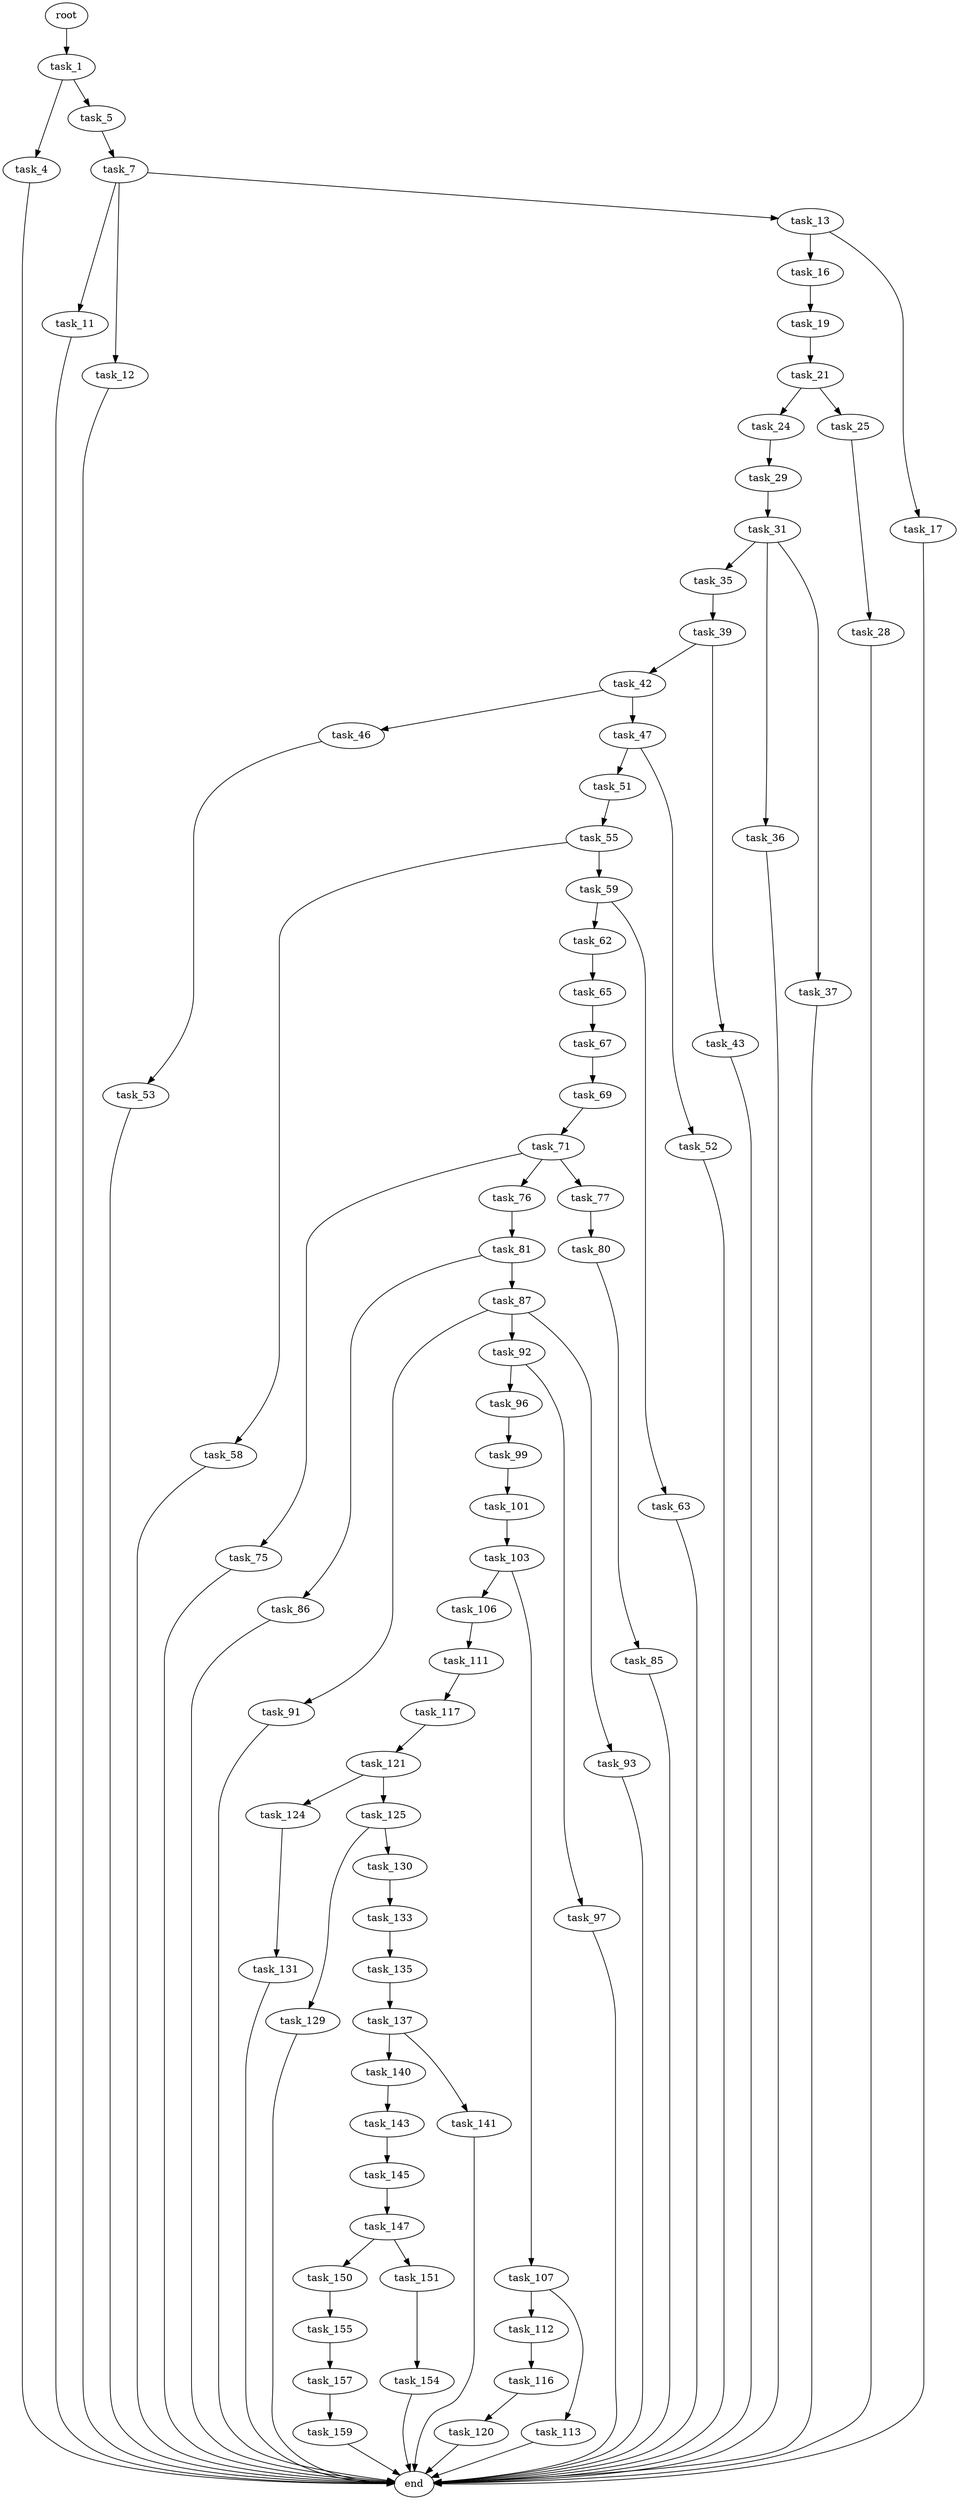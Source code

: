 digraph G {
  root [size="0.000000"];
  task_1 [size="231928233984.000000"];
  task_4 [size="7204861718.000000"];
  task_5 [size="234165897313.000000"];
  end [size="0.000000"];
  task_7 [size="835471767780.000000"];
  task_11 [size="92244316885.000000"];
  task_12 [size="1613558388.000000"];
  task_13 [size="106924758365.000000"];
  task_16 [size="9080332621.000000"];
  task_17 [size="152637709791.000000"];
  task_19 [size="368293445632.000000"];
  task_21 [size="368293445632.000000"];
  task_24 [size="368293445632.000000"];
  task_25 [size="11577799544.000000"];
  task_29 [size="13426064715.000000"];
  task_28 [size="134217728000.000000"];
  task_31 [size="118036108604.000000"];
  task_35 [size="119075615340.000000"];
  task_36 [size="231928233984.000000"];
  task_37 [size="28328860835.000000"];
  task_39 [size="24133808346.000000"];
  task_42 [size="8203061462.000000"];
  task_43 [size="215076003139.000000"];
  task_46 [size="9070563772.000000"];
  task_47 [size="494030929601.000000"];
  task_53 [size="42372271753.000000"];
  task_51 [size="254649045665.000000"];
  task_52 [size="549755813888.000000"];
  task_55 [size="76556878548.000000"];
  task_58 [size="141673585294.000000"];
  task_59 [size="782757789696.000000"];
  task_62 [size="5016586488.000000"];
  task_63 [size="8589934592.000000"];
  task_65 [size="134217728000.000000"];
  task_67 [size="231928233984.000000"];
  task_69 [size="531364460276.000000"];
  task_71 [size="549755813888.000000"];
  task_75 [size="11352138242.000000"];
  task_76 [size="1722055322.000000"];
  task_77 [size="134217728000.000000"];
  task_81 [size="1073741824000.000000"];
  task_80 [size="15759907453.000000"];
  task_85 [size="18034331319.000000"];
  task_86 [size="1073741824000.000000"];
  task_87 [size="368293445632.000000"];
  task_91 [size="10116265838.000000"];
  task_92 [size="549755813888.000000"];
  task_93 [size="549755813888.000000"];
  task_96 [size="28991029248.000000"];
  task_97 [size="368293445632.000000"];
  task_99 [size="134217728000.000000"];
  task_101 [size="709299865560.000000"];
  task_103 [size="134217728000.000000"];
  task_106 [size="4394600852.000000"];
  task_107 [size="20965513806.000000"];
  task_111 [size="101192273640.000000"];
  task_112 [size="920113344499.000000"];
  task_113 [size="1217858319877.000000"];
  task_117 [size="5787457546.000000"];
  task_116 [size="549755813888.000000"];
  task_120 [size="264907738329.000000"];
  task_121 [size="231928233984.000000"];
  task_124 [size="28991029248.000000"];
  task_125 [size="68719476736.000000"];
  task_131 [size="28991029248.000000"];
  task_129 [size="1073741824000.000000"];
  task_130 [size="8589934592.000000"];
  task_133 [size="12225578724.000000"];
  task_135 [size="316851931832.000000"];
  task_137 [size="60211934386.000000"];
  task_140 [size="1073741824000.000000"];
  task_141 [size="930144988679.000000"];
  task_143 [size="68719476736.000000"];
  task_145 [size="1073741824000.000000"];
  task_147 [size="368293445632.000000"];
  task_150 [size="7863302357.000000"];
  task_151 [size="10238432245.000000"];
  task_155 [size="1290400381040.000000"];
  task_154 [size="6421360860.000000"];
  task_157 [size="1414102897531.000000"];
  task_159 [size="216728663801.000000"];

  root -> task_1 [size="1.000000"];
  task_1 -> task_4 [size="301989888.000000"];
  task_1 -> task_5 [size="301989888.000000"];
  task_4 -> end [size="1.000000"];
  task_5 -> task_7 [size="411041792.000000"];
  task_7 -> task_11 [size="536870912.000000"];
  task_7 -> task_12 [size="536870912.000000"];
  task_7 -> task_13 [size="536870912.000000"];
  task_11 -> end [size="1.000000"];
  task_12 -> end [size="1.000000"];
  task_13 -> task_16 [size="209715200.000000"];
  task_13 -> task_17 [size="209715200.000000"];
  task_16 -> task_19 [size="411041792.000000"];
  task_17 -> end [size="1.000000"];
  task_19 -> task_21 [size="411041792.000000"];
  task_21 -> task_24 [size="411041792.000000"];
  task_21 -> task_25 [size="411041792.000000"];
  task_24 -> task_29 [size="411041792.000000"];
  task_25 -> task_28 [size="838860800.000000"];
  task_29 -> task_31 [size="33554432.000000"];
  task_28 -> end [size="1.000000"];
  task_31 -> task_35 [size="209715200.000000"];
  task_31 -> task_36 [size="209715200.000000"];
  task_31 -> task_37 [size="209715200.000000"];
  task_35 -> task_39 [size="134217728.000000"];
  task_36 -> end [size="1.000000"];
  task_37 -> end [size="1.000000"];
  task_39 -> task_42 [size="536870912.000000"];
  task_39 -> task_43 [size="536870912.000000"];
  task_42 -> task_46 [size="301989888.000000"];
  task_42 -> task_47 [size="301989888.000000"];
  task_43 -> end [size="1.000000"];
  task_46 -> task_53 [size="536870912.000000"];
  task_47 -> task_51 [size="411041792.000000"];
  task_47 -> task_52 [size="411041792.000000"];
  task_53 -> end [size="1.000000"];
  task_51 -> task_55 [size="679477248.000000"];
  task_52 -> end [size="1.000000"];
  task_55 -> task_58 [size="134217728.000000"];
  task_55 -> task_59 [size="134217728.000000"];
  task_58 -> end [size="1.000000"];
  task_59 -> task_62 [size="679477248.000000"];
  task_59 -> task_63 [size="679477248.000000"];
  task_62 -> task_65 [size="536870912.000000"];
  task_63 -> end [size="1.000000"];
  task_65 -> task_67 [size="209715200.000000"];
  task_67 -> task_69 [size="301989888.000000"];
  task_69 -> task_71 [size="536870912.000000"];
  task_71 -> task_75 [size="536870912.000000"];
  task_71 -> task_76 [size="536870912.000000"];
  task_71 -> task_77 [size="536870912.000000"];
  task_75 -> end [size="1.000000"];
  task_76 -> task_81 [size="134217728.000000"];
  task_77 -> task_80 [size="209715200.000000"];
  task_81 -> task_86 [size="838860800.000000"];
  task_81 -> task_87 [size="838860800.000000"];
  task_80 -> task_85 [size="301989888.000000"];
  task_85 -> end [size="1.000000"];
  task_86 -> end [size="1.000000"];
  task_87 -> task_91 [size="411041792.000000"];
  task_87 -> task_92 [size="411041792.000000"];
  task_87 -> task_93 [size="411041792.000000"];
  task_91 -> end [size="1.000000"];
  task_92 -> task_96 [size="536870912.000000"];
  task_92 -> task_97 [size="536870912.000000"];
  task_93 -> end [size="1.000000"];
  task_96 -> task_99 [size="75497472.000000"];
  task_97 -> end [size="1.000000"];
  task_99 -> task_101 [size="209715200.000000"];
  task_101 -> task_103 [size="536870912.000000"];
  task_103 -> task_106 [size="209715200.000000"];
  task_103 -> task_107 [size="209715200.000000"];
  task_106 -> task_111 [size="134217728.000000"];
  task_107 -> task_112 [size="838860800.000000"];
  task_107 -> task_113 [size="838860800.000000"];
  task_111 -> task_117 [size="134217728.000000"];
  task_112 -> task_116 [size="679477248.000000"];
  task_113 -> end [size="1.000000"];
  task_117 -> task_121 [size="679477248.000000"];
  task_116 -> task_120 [size="536870912.000000"];
  task_120 -> end [size="1.000000"];
  task_121 -> task_124 [size="301989888.000000"];
  task_121 -> task_125 [size="301989888.000000"];
  task_124 -> task_131 [size="75497472.000000"];
  task_125 -> task_129 [size="134217728.000000"];
  task_125 -> task_130 [size="134217728.000000"];
  task_131 -> end [size="1.000000"];
  task_129 -> end [size="1.000000"];
  task_130 -> task_133 [size="33554432.000000"];
  task_133 -> task_135 [size="209715200.000000"];
  task_135 -> task_137 [size="411041792.000000"];
  task_137 -> task_140 [size="209715200.000000"];
  task_137 -> task_141 [size="209715200.000000"];
  task_140 -> task_143 [size="838860800.000000"];
  task_141 -> end [size="1.000000"];
  task_143 -> task_145 [size="134217728.000000"];
  task_145 -> task_147 [size="838860800.000000"];
  task_147 -> task_150 [size="411041792.000000"];
  task_147 -> task_151 [size="411041792.000000"];
  task_150 -> task_155 [size="411041792.000000"];
  task_151 -> task_154 [size="301989888.000000"];
  task_155 -> task_157 [size="838860800.000000"];
  task_154 -> end [size="1.000000"];
  task_157 -> task_159 [size="838860800.000000"];
  task_159 -> end [size="1.000000"];
}
